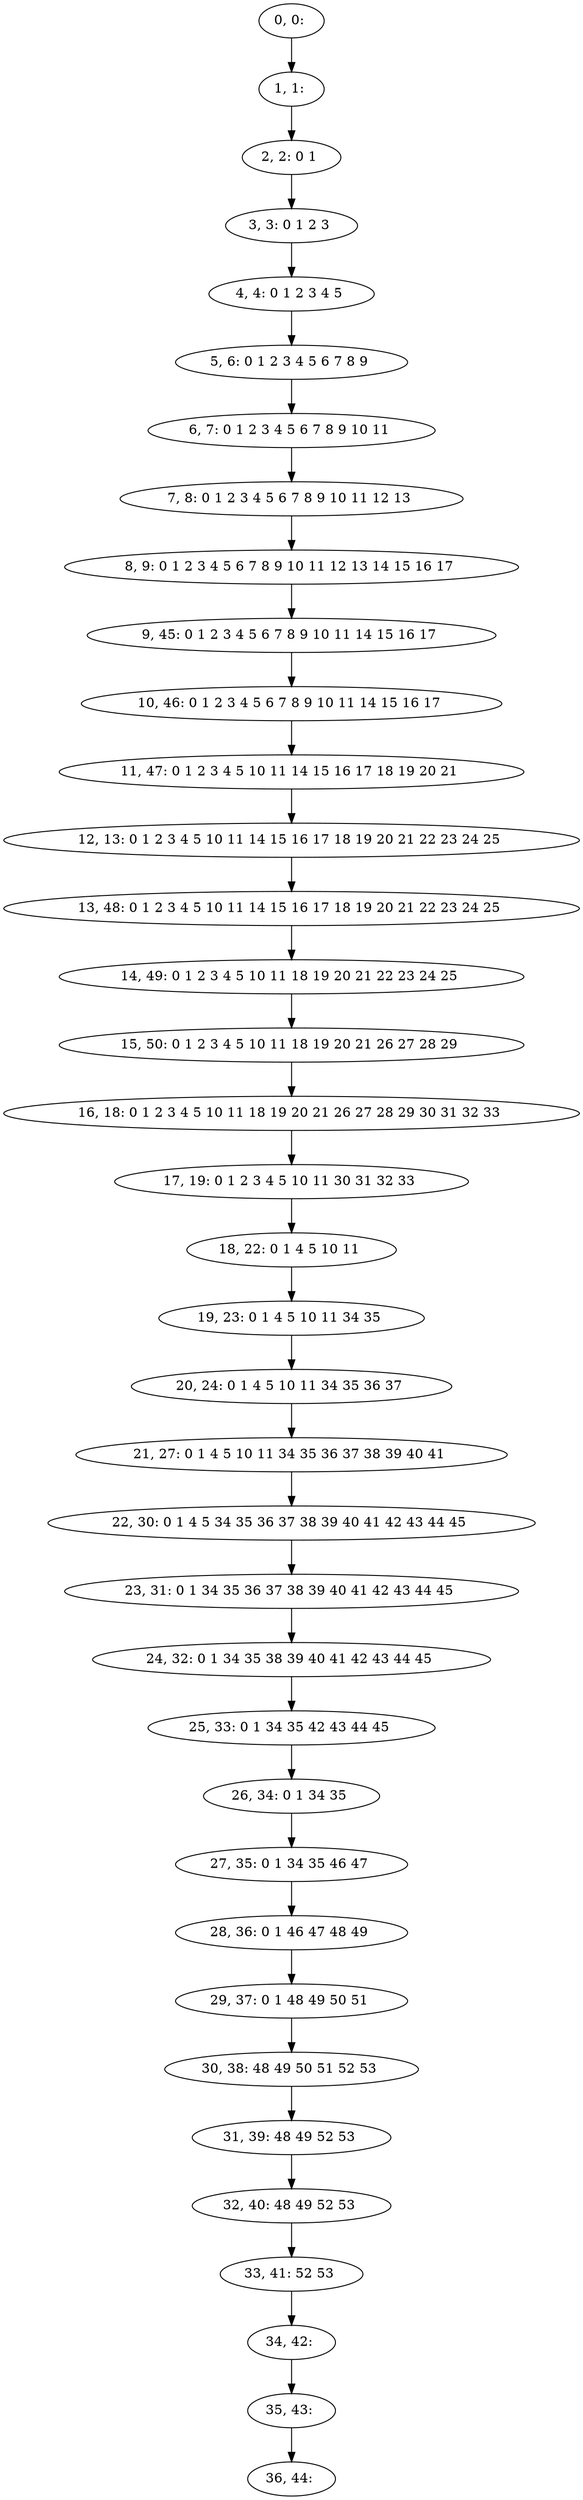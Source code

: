digraph G {
0[label="0, 0: "];
1[label="1, 1: "];
2[label="2, 2: 0 1 "];
3[label="3, 3: 0 1 2 3 "];
4[label="4, 4: 0 1 2 3 4 5 "];
5[label="5, 6: 0 1 2 3 4 5 6 7 8 9 "];
6[label="6, 7: 0 1 2 3 4 5 6 7 8 9 10 11 "];
7[label="7, 8: 0 1 2 3 4 5 6 7 8 9 10 11 12 13 "];
8[label="8, 9: 0 1 2 3 4 5 6 7 8 9 10 11 12 13 14 15 16 17 "];
9[label="9, 45: 0 1 2 3 4 5 6 7 8 9 10 11 14 15 16 17 "];
10[label="10, 46: 0 1 2 3 4 5 6 7 8 9 10 11 14 15 16 17 "];
11[label="11, 47: 0 1 2 3 4 5 10 11 14 15 16 17 18 19 20 21 "];
12[label="12, 13: 0 1 2 3 4 5 10 11 14 15 16 17 18 19 20 21 22 23 24 25 "];
13[label="13, 48: 0 1 2 3 4 5 10 11 14 15 16 17 18 19 20 21 22 23 24 25 "];
14[label="14, 49: 0 1 2 3 4 5 10 11 18 19 20 21 22 23 24 25 "];
15[label="15, 50: 0 1 2 3 4 5 10 11 18 19 20 21 26 27 28 29 "];
16[label="16, 18: 0 1 2 3 4 5 10 11 18 19 20 21 26 27 28 29 30 31 32 33 "];
17[label="17, 19: 0 1 2 3 4 5 10 11 30 31 32 33 "];
18[label="18, 22: 0 1 4 5 10 11 "];
19[label="19, 23: 0 1 4 5 10 11 34 35 "];
20[label="20, 24: 0 1 4 5 10 11 34 35 36 37 "];
21[label="21, 27: 0 1 4 5 10 11 34 35 36 37 38 39 40 41 "];
22[label="22, 30: 0 1 4 5 34 35 36 37 38 39 40 41 42 43 44 45 "];
23[label="23, 31: 0 1 34 35 36 37 38 39 40 41 42 43 44 45 "];
24[label="24, 32: 0 1 34 35 38 39 40 41 42 43 44 45 "];
25[label="25, 33: 0 1 34 35 42 43 44 45 "];
26[label="26, 34: 0 1 34 35 "];
27[label="27, 35: 0 1 34 35 46 47 "];
28[label="28, 36: 0 1 46 47 48 49 "];
29[label="29, 37: 0 1 48 49 50 51 "];
30[label="30, 38: 48 49 50 51 52 53 "];
31[label="31, 39: 48 49 52 53 "];
32[label="32, 40: 48 49 52 53 "];
33[label="33, 41: 52 53 "];
34[label="34, 42: "];
35[label="35, 43: "];
36[label="36, 44: "];
0->1 ;
1->2 ;
2->3 ;
3->4 ;
4->5 ;
5->6 ;
6->7 ;
7->8 ;
8->9 ;
9->10 ;
10->11 ;
11->12 ;
12->13 ;
13->14 ;
14->15 ;
15->16 ;
16->17 ;
17->18 ;
18->19 ;
19->20 ;
20->21 ;
21->22 ;
22->23 ;
23->24 ;
24->25 ;
25->26 ;
26->27 ;
27->28 ;
28->29 ;
29->30 ;
30->31 ;
31->32 ;
32->33 ;
33->34 ;
34->35 ;
35->36 ;
}
